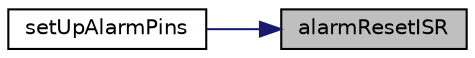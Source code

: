 digraph "alarmResetISR"
{
 // LATEX_PDF_SIZE
  edge [fontname="Helvetica",fontsize="10",labelfontname="Helvetica",labelfontsize="10"];
  node [fontname="Helvetica",fontsize="10",shape=record];
  rankdir="RL";
  Node1 [label="alarmResetISR",height=0.2,width=0.4,color="black", fillcolor="grey75", style="filled", fontcolor="black",tooltip=" "];
  Node1 -> Node2 [dir="back",color="midnightblue",fontsize="10",style="solid",fontname="Helvetica"];
  Node2 [label="setUpAlarmPins",height=0.2,width=0.4,color="black", fillcolor="white", style="filled",URL="$alarms_8h.html#a996388f2a6933641edf22dd4f8e63771",tooltip=" "];
}
